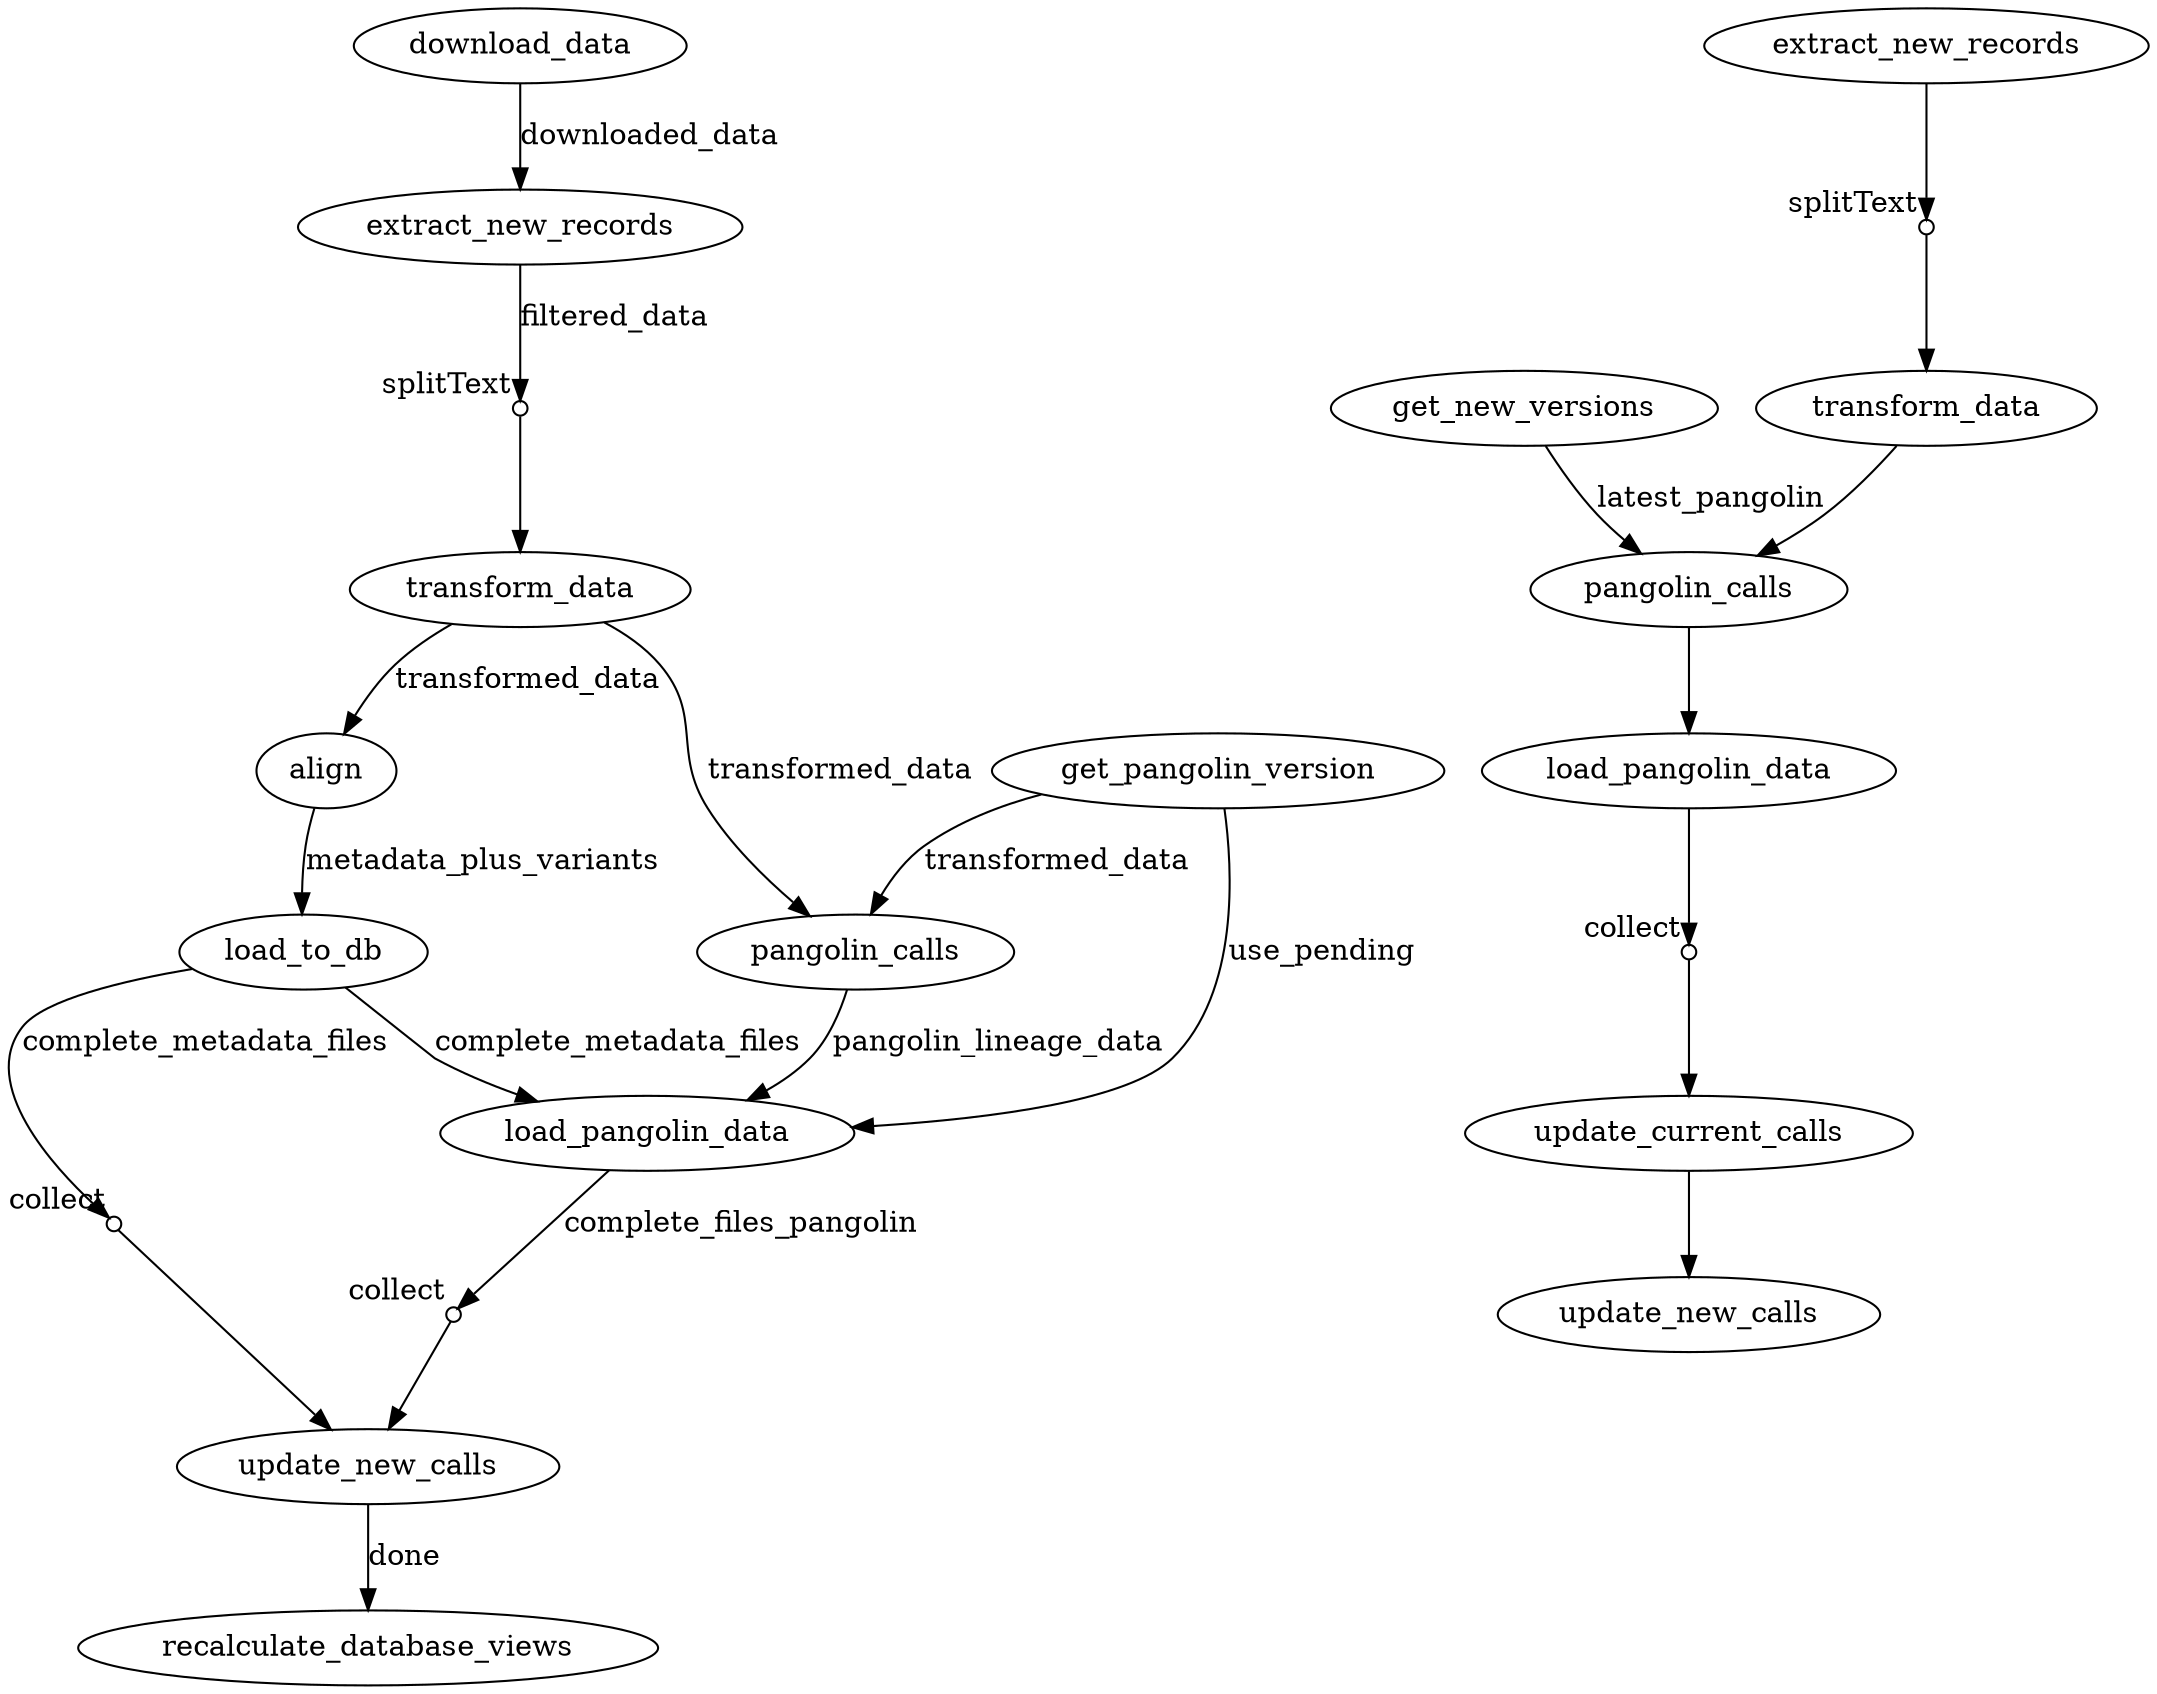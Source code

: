 digraph "dag2023060551263985" {
p0 [label="download_data"];
p1 [label="extract_new_records"];
p0 -> p1 [label="downloaded_data"];

p1 [label="extract_new_records"];
p2 [shape=circle,label="",fixedsize=true,width=0.1,xlabel="splitText"];
p1 -> p2 [label="filtered_data"];

p2 [shape=circle,label="",fixedsize=true,width=0.1,xlabel="splitText"];
p3 [label="transform_data"];
p2 -> p3;

p3 [label="transform_data"];
p4 [label="align"];
p3 -> p4 [label="transformed_data"];

p4 [label="align"];
p5 [label="load_to_db"];
p4 -> p5 [label="metadata_plus_variants"];

p5 [label="load_to_db"];
p9 [shape=circle,label="",fixedsize=true,width=0.1,xlabel="collect"];
p5 -> p9 [label="complete_metadata_files"];

p5 [label="load_to_db"];
p8 [label="load_pangolin_data"];
p5 -> p8 [label="complete_metadata_files"];

p6 [label="get_pangolin_version"];
p7 [label="pangolin_calls"];
p6 -> p7 [label="transformed_data"];

p3 -> p7 [label="transformed_data"];

p7 [label="pangolin_calls"];
p8 [label="load_pangolin_data"];
p7 -> p8 [label="pangolin_lineage_data"];

p6 [label="get_pangolin_version"];
p8 [label="load_pangolin_data"];
p6 -> p8 [label="use_pending"];

p8 [label="load_pangolin_data"];
p10 [shape=circle,label="",fixedsize=true,width=0.1,xlabel="collect"];
p8 -> p10 [label="complete_files_pangolin"];

p9 [shape=circle,label="",fixedsize=true,width=0.1,xlabel="collect"];
p11 [label="update_new_calls"];
p9 -> p11;

p10 [shape=circle,label="",fixedsize=true,width=0.1,xlabel="collect"];
p11 [label="update_new_calls"];
p10 -> p11;

p11 [label="update_new_calls"];
p12 [label="recalculate_database_views"];
p11 -> p12 [label="done"];

p0b [label="get_new_versions"];
p4b [label="pangolin_calls"];
p0b -> p4b [label="latest_pangolin"];

p1b [label="extract_new_records"];
p2b [shape=circle,label="",fixedsize=true,width=0.1,xlabel="splitText"];
p1b -> p2b;

p2b [shape=circle,label="",fixedsize=true,width=0.1,xlabel="splitText"];
p3b [label="transform_data"];
p2b -> p3b;

p3b [label="transform_data"];
p4b [label="pangolin_calls"];
p3b -> p4b;

p4b [label="pangolin_calls"];
p5b [label="load_pangolin_data"];
p4b -> p5b;

p5b [label="load_pangolin_data"];
p6b [shape=circle,label="",fixedsize=true,width=0.1,xlabel="collect"];
p5b -> p6b;

p6b [shape=circle,label="",fixedsize=true,width=0.1,xlabel="collect"];
p7b [label="update_current_calls"];
p6b -> p7b;

p7b [label="update_current_calls"];
p8b [label="update_new_calls"];
p7b -> p8b;

}
